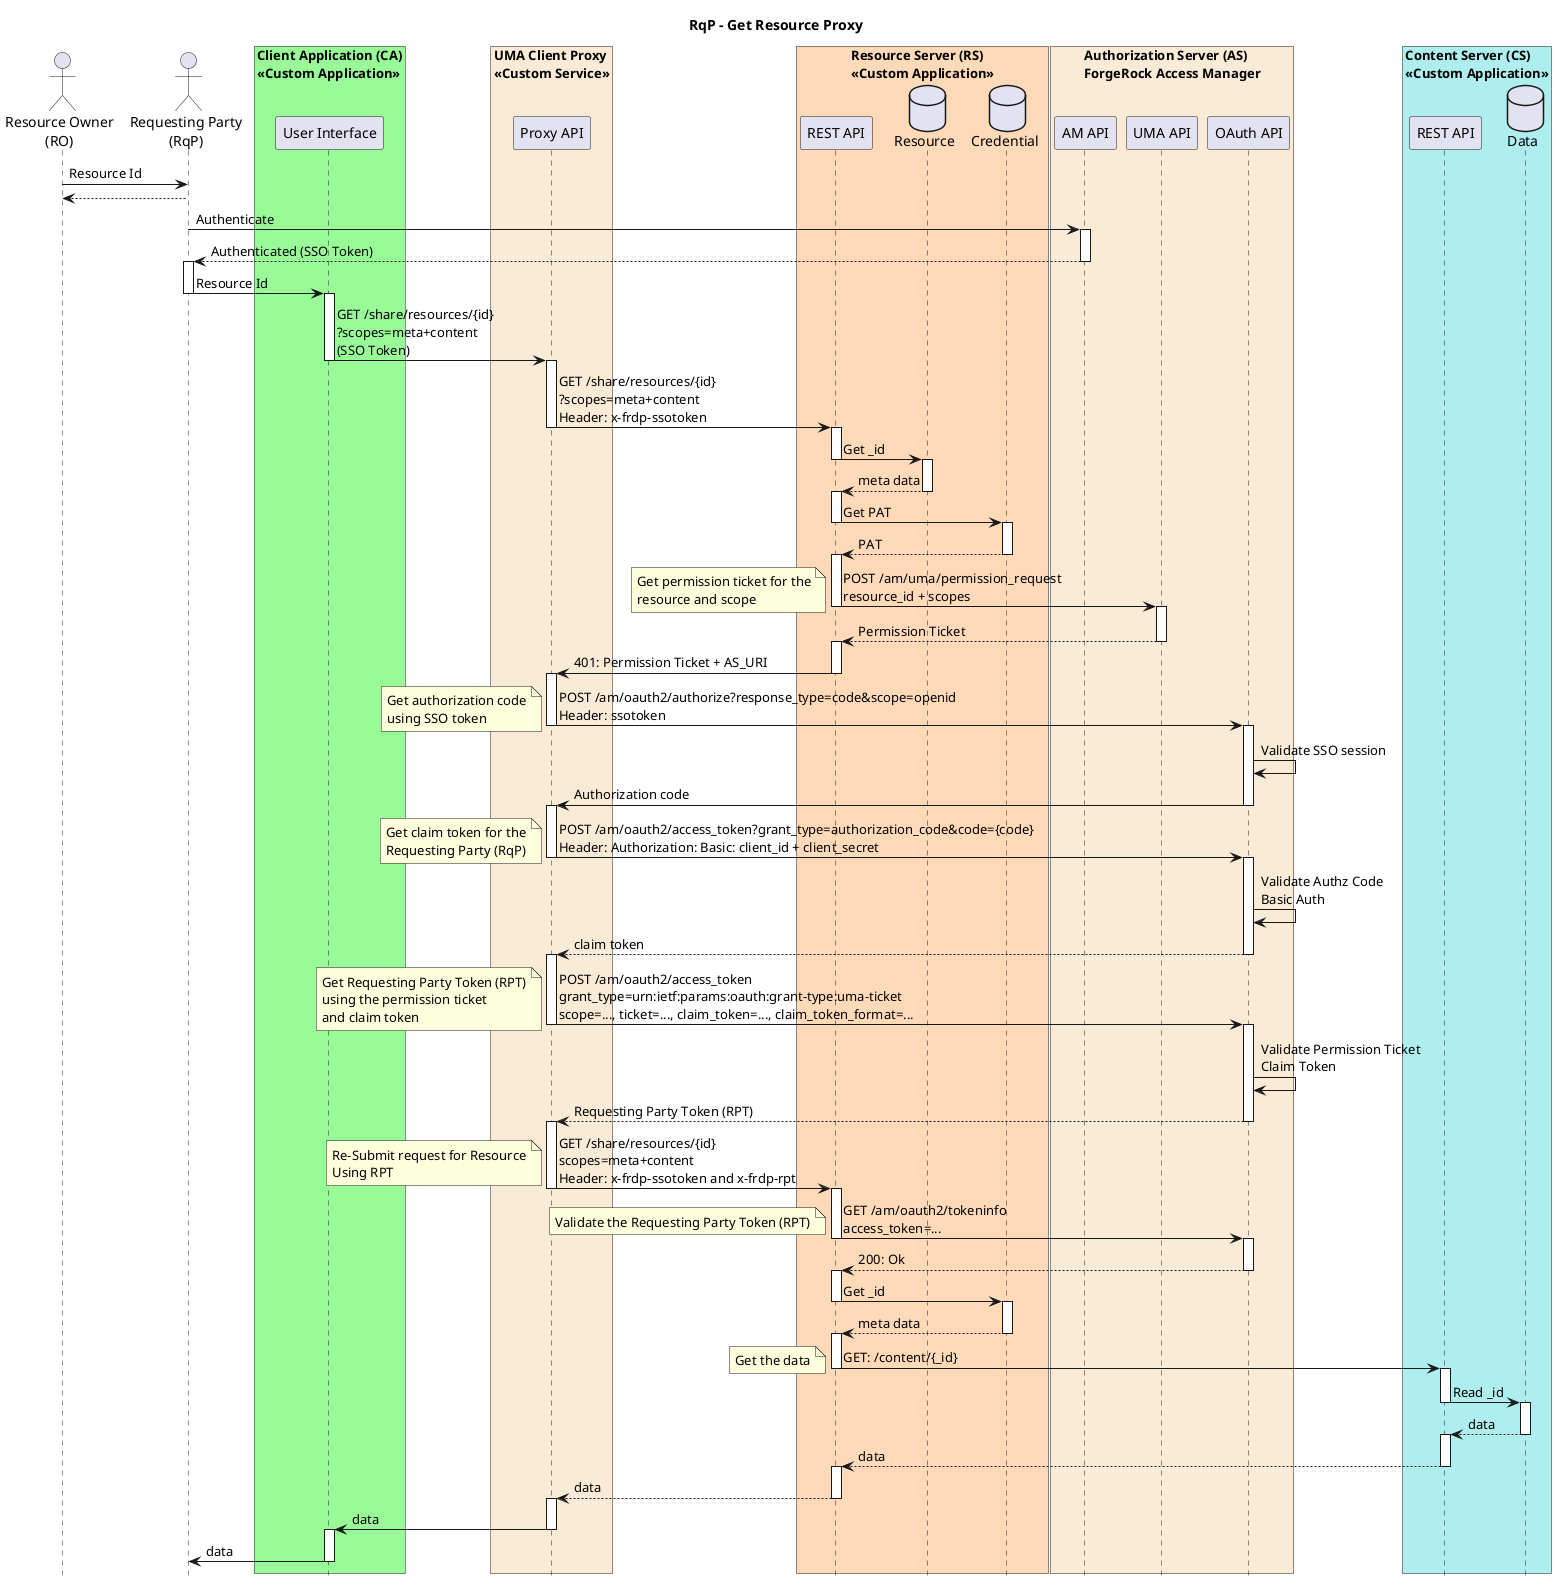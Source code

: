 @startuml
title RqP - Get Resource Proxy
hide footbox

actor "Resource Owner\n(RO)" as RO

actor "Requesting Party\n(RqP)" as RQP

box "Client Application (CA)\n<<Custom Application>>" #palegreen
participant "User Interface" as CAUI
end box

box "UMA Client Proxy\n<<Custom Service>>" #antiquewhite
participant "Proxy API" as CLIENTPROXY
end box

box "Resource Server (RS)\n<<Custom Application>>" #peachpuff
participant "REST API" as RSREST
database "Resource" as RSRESOURCE
database "Credential" as RSCRED
end box

box "Authorization Server (AS)\nForgeRock Access Manager" #antiquewhite
participant "AM API" as AMREST
participant "UMA API" as UMAREST
participant "OAuth API" as OAUTHREST
end box

box "Content Server (CS)\n<<Custom Application>>" #paleturquoise
participant "REST API" as CSREST
database "Data" as CSDATA
end box

RO->RQP: Resource Id

RQP-->RO

RQP->AMREST: Authenticate

activate AMREST

AMREST-->RQP: Authenticated (SSO Token)

deactivate AMREST

activate RQP

RQP->CAUI: Resource Id

deactivate RQP

activate CAUI

CAUI->CLIENTPROXY: GET /share/resources/{id}\n?scopes=meta+content\n(SSO Token)

deactivate CAUI

activate CLIENTPROXY

CLIENTPROXY->RSREST: GET /share/resources/{id}\n?scopes=meta+content\nHeader: x-frdp-ssotoken

deactivate CLIENTPROXY

activate RSREST

RSREST->RSRESOURCE: Get _id

deactivate RSREST

activate RSRESOURCE

RSRESOURCE-->RSREST: meta data

deactivate RSRESOURCE

activate RSREST

RSREST->RSCRED: Get PAT

deactivate RSREST

activate RSCRED

RSCRED-->RSREST: PAT

deactivate RSCRED

activate RSREST

RSREST->UMAREST: POST /am/uma/permission_request\nresource_id + scopes

note left: Get permission ticket for the\nresource and scope

deactivate RSREST

activate UMAREST

UMAREST-->RSREST: Permission Ticket

deactivate UMAREST

activate RSREST

RSREST->CLIENTPROXY: 401: Permission Ticket + AS_URI

deactivate RSREST

activate CLIENTPROXY

CLIENTPROXY->OAUTHREST: POST /am/oauth2/authorize?response_type=code&scope=openid\nHeader: ssotoken

note left: Get authorization code\nusing SSO token

deactivate CLIENTPROXY

activate OAUTHREST

OAUTHREST->OAUTHREST: Validate SSO session

OAUTHREST->CLIENTPROXY: Authorization code

deactivate OAUTHREST

activate CLIENTPROXY

CLIENTPROXY->OAUTHREST: POST /am/oauth2/access_token?grant_type=authorization_code&code={code}\nHeader: Authorization: Basic: client_id + client_secret

note left: Get claim token for the\nRequesting Party (RqP)

deactivate CLIENTPROXY

activate OAUTHREST

OAUTHREST->OAUTHREST: Validate Authz Code\nBasic Auth

OAUTHREST-->CLIENTPROXY: claim token

deactivate OAUTHREST

activate CLIENTPROXY

CLIENTPROXY->OAUTHREST: POST /am/oauth2/access_token\ngrant_type=urn:ietf:params:oauth:grant-type:uma-ticket\nscope=..., ticket=..., claim_token=..., claim_token_format=...

note left: Get Requesting Party Token (RPT)\nusing the permission ticket\nand claim token

deactivate CLIENTPROXY

activate OAUTHREST

OAUTHREST->OAUTHREST: Validate Permission Ticket\nClaim Token

OAUTHREST-->CLIENTPROXY: Requesting Party Token (RPT)

deactivate OAUTHREST

activate CLIENTPROXY

CLIENTPROXY->RSREST: GET /share/resources/{id}\nscopes=meta+content\nHeader: x-frdp-ssotoken and x-frdp-rpt

note left: Re-Submit request for Resource\nUsing RPT

deactivate CLIENTPROXY

activate RSREST

RSREST->OAUTHREST: GET /am/oauth2/tokeninfo\naccess_token=...

note left: Validate the Requesting Party Token (RPT)

deactivate RSREST

activate OAUTHREST

OAUTHREST-->RSREST: 200: Ok

deactivate OAUTHREST

activate RSREST

RSREST->RSCRED: Get _id

deactivate RSREST

activate RSCRED

RSCRED-->RSREST: meta data

deactivate RSCRED

activate RSREST

RSREST->CSREST: GET: /content/{_id}

note left: Get the data

deactivate RSREST

activate CSREST

CSREST->CSDATA: Read _id

deactivate CSREST

activate CSDATA

CSDATA-->CSREST: data

deactivate CSDATA

activate CSREST

CSREST-->RSREST: data

deactivate CSREST

activate RSREST

RSREST-->CLIENTPROXY: data

deactivate RSREST

activate CLIENTPROXY

CLIENTPROXY->CAUI: data

deactivate CLIENTPROXY

activate CAUI

CAUI->RQP: data

deactivate CAUI

@enduml

